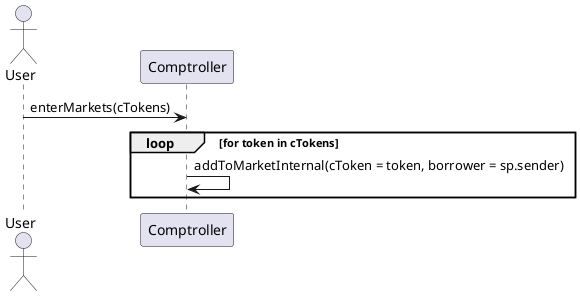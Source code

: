 @startuml
actor User
participant Comptroller

User -> Comptroller : enterMarkets(cTokens)
loop for token in cTokens
    Comptroller -> Comptroller : addToMarketInternal(cToken = token, borrower = sp.sender)
end
@enduml